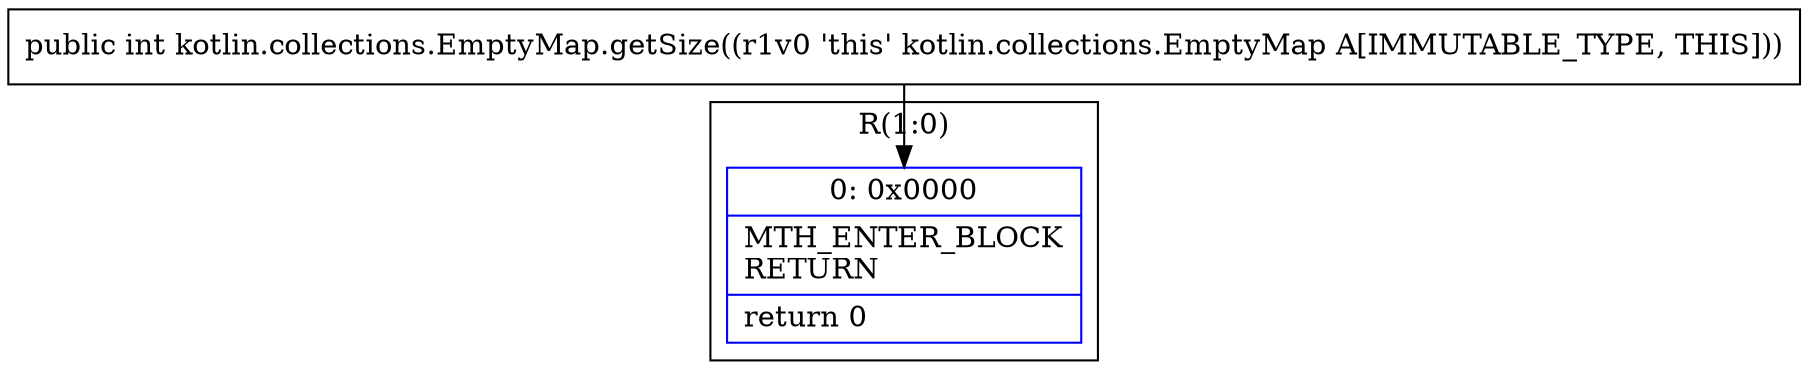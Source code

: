 digraph "CFG forkotlin.collections.EmptyMap.getSize()I" {
subgraph cluster_Region_2128619207 {
label = "R(1:0)";
node [shape=record,color=blue];
Node_0 [shape=record,label="{0\:\ 0x0000|MTH_ENTER_BLOCK\lRETURN\l|return 0\l}"];
}
MethodNode[shape=record,label="{public int kotlin.collections.EmptyMap.getSize((r1v0 'this' kotlin.collections.EmptyMap A[IMMUTABLE_TYPE, THIS])) }"];
MethodNode -> Node_0;
}

